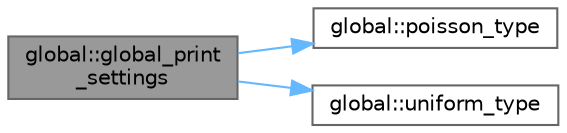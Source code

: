 digraph "global::global_print_settings"
{
 // LATEX_PDF_SIZE
  bgcolor="transparent";
  edge [fontname=Helvetica,fontsize=10,labelfontname=Helvetica,labelfontsize=10];
  node [fontname=Helvetica,fontsize=10,shape=box,height=0.2,width=0.4];
  rankdir="LR";
  Node1 [id="Node000001",label="global::global_print\l_settings",height=0.2,width=0.4,color="gray40", fillcolor="grey60", style="filled", fontcolor="black",tooltip=" "];
  Node1 -> Node2 [id="edge1_Node000001_Node000002",color="steelblue1",style="solid",tooltip=" "];
  Node2 [id="Node000002",label="global::poisson_type",height=0.2,width=0.4,color="grey40", fillcolor="white", style="filled",URL="$namespaceglobal.html#a275d8b2aa047d50fa89b2938235d3b64",tooltip=" "];
  Node1 -> Node3 [id="edge2_Node000001_Node000003",color="steelblue1",style="solid",tooltip=" "];
  Node3 [id="Node000003",label="global::uniform_type",height=0.2,width=0.4,color="grey40", fillcolor="white", style="filled",URL="$namespaceglobal.html#a9668de581bd65e39fb8e742ab7d647a3",tooltip=" "];
}
